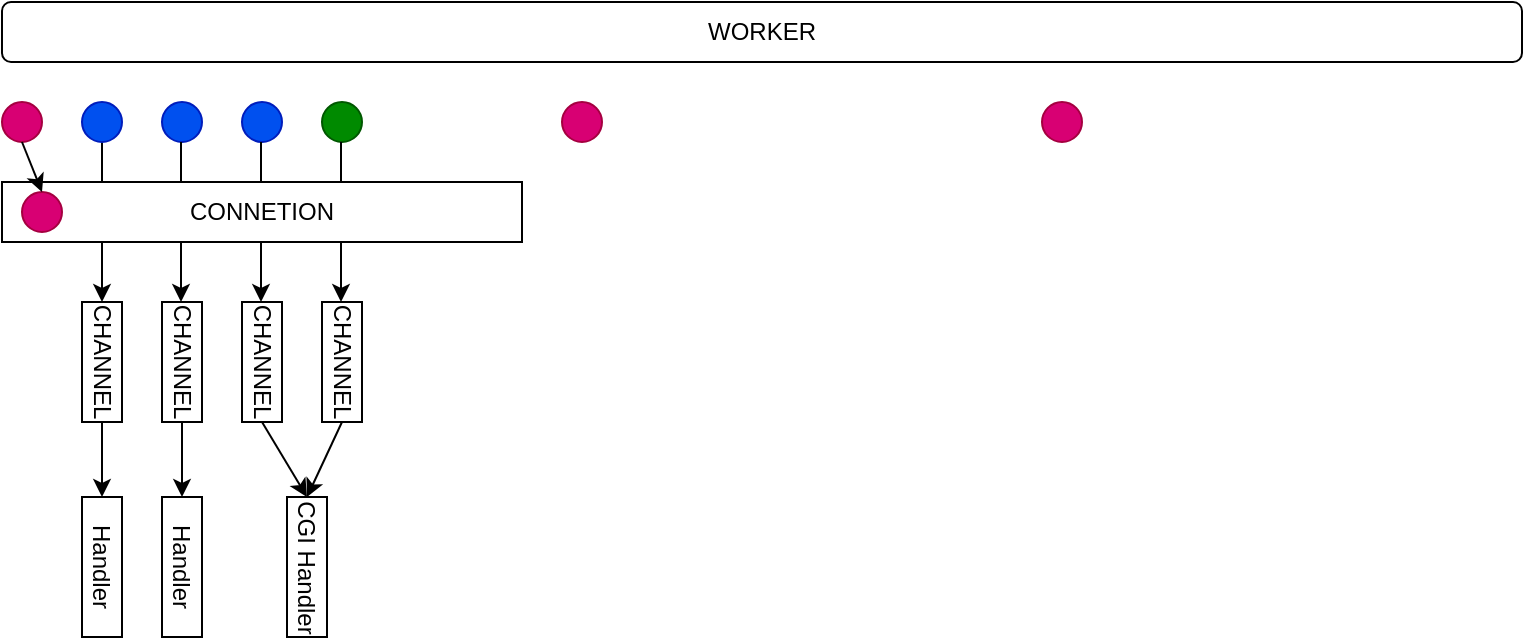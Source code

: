<mxfile>
    <diagram id="-nbEe4swfn6RfoR8AU9g" name="Page-1">
        <mxGraphModel dx="1838" dy="1108" grid="1" gridSize="10" guides="1" tooltips="1" connect="1" arrows="1" fold="1" page="1" pageScale="1" pageWidth="2000" pageHeight="2000" math="0" shadow="0">
            <root>
                <mxCell id="0"/>
                <mxCell id="1" parent="0"/>
                <mxCell id="6" value="WORKER" style="rounded=1;whiteSpace=wrap;html=1;" vertex="1" parent="1">
                    <mxGeometry x="550" y="50" width="760" height="30" as="geometry"/>
                </mxCell>
                <mxCell id="7" value="" style="ellipse;whiteSpace=wrap;html=1;aspect=fixed;fillColor=#d80073;fontColor=#ffffff;strokeColor=#A50040;" vertex="1" parent="1">
                    <mxGeometry x="550" y="100" width="20" height="20" as="geometry"/>
                </mxCell>
                <mxCell id="8" value="" style="ellipse;whiteSpace=wrap;html=1;aspect=fixed;fillColor=#d80073;fontColor=#ffffff;strokeColor=#A50040;" vertex="1" parent="1">
                    <mxGeometry x="1070" y="100" width="20" height="20" as="geometry"/>
                </mxCell>
                <mxCell id="10" value="" style="ellipse;whiteSpace=wrap;html=1;aspect=fixed;fillColor=#d80073;fontColor=#ffffff;strokeColor=#A50040;" vertex="1" parent="1">
                    <mxGeometry x="830" y="100" width="20" height="20" as="geometry"/>
                </mxCell>
                <mxCell id="26" value="" style="edgeStyle=none;html=1;" edge="1" parent="1" source="21">
                    <mxGeometry relative="1" as="geometry">
                        <mxPoint x="600" y="200" as="targetPoint"/>
                    </mxGeometry>
                </mxCell>
                <mxCell id="21" value="" style="ellipse;whiteSpace=wrap;html=1;aspect=fixed;fillColor=#0050ef;fontColor=#ffffff;strokeColor=#001DBC;" vertex="1" parent="1">
                    <mxGeometry x="590" y="100" width="20" height="20" as="geometry"/>
                </mxCell>
                <mxCell id="22" value="" style="ellipse;whiteSpace=wrap;html=1;aspect=fixed;fillColor=#0050ef;fontColor=#ffffff;strokeColor=#001DBC;" vertex="1" parent="1">
                    <mxGeometry x="630" y="100" width="20" height="20" as="geometry"/>
                </mxCell>
                <mxCell id="23" value="" style="ellipse;whiteSpace=wrap;html=1;aspect=fixed;fillColor=#0050ef;fontColor=#ffffff;strokeColor=#001DBC;" vertex="1" parent="1">
                    <mxGeometry x="670" y="100" width="20" height="20" as="geometry"/>
                </mxCell>
                <mxCell id="24" value="" style="ellipse;whiteSpace=wrap;html=1;aspect=fixed;fillColor=#008a00;fontColor=#ffffff;strokeColor=#005700;" vertex="1" parent="1">
                    <mxGeometry x="710" y="100" width="20" height="20" as="geometry"/>
                </mxCell>
                <mxCell id="27" value="" style="edgeStyle=none;html=1;" edge="1" parent="1">
                    <mxGeometry relative="1" as="geometry">
                        <mxPoint x="639.5" y="120" as="sourcePoint"/>
                        <mxPoint x="639.5" y="200" as="targetPoint"/>
                    </mxGeometry>
                </mxCell>
                <mxCell id="28" value="" style="edgeStyle=none;html=1;" edge="1" parent="1">
                    <mxGeometry relative="1" as="geometry">
                        <mxPoint x="679.5" y="120" as="sourcePoint"/>
                        <mxPoint x="679.5" y="200" as="targetPoint"/>
                    </mxGeometry>
                </mxCell>
                <mxCell id="29" value="" style="edgeStyle=none;html=1;" edge="1" parent="1">
                    <mxGeometry relative="1" as="geometry">
                        <mxPoint x="719.5" y="120" as="sourcePoint"/>
                        <mxPoint x="719.5" y="200" as="targetPoint"/>
                    </mxGeometry>
                </mxCell>
                <mxCell id="25" value="CONNETION" style="rounded=0;whiteSpace=wrap;html=1;" vertex="1" parent="1">
                    <mxGeometry x="550" y="140" width="260" height="30" as="geometry"/>
                </mxCell>
                <mxCell id="30" value="CGI Handler" style="rounded=0;whiteSpace=wrap;html=1;rotation=90;" vertex="1" parent="1">
                    <mxGeometry x="667.5" y="322.5" width="70" height="20" as="geometry"/>
                </mxCell>
                <mxCell id="38" style="edgeStyle=none;html=1;exitX=1;exitY=0.5;exitDx=0;exitDy=0;entryX=0;entryY=0.5;entryDx=0;entryDy=0;" edge="1" parent="1" source="32" target="30">
                    <mxGeometry relative="1" as="geometry"/>
                </mxCell>
                <mxCell id="32" value="CHANNEL" style="rounded=0;whiteSpace=wrap;html=1;rotation=90;" vertex="1" parent="1">
                    <mxGeometry x="690" y="220" width="60" height="20" as="geometry"/>
                </mxCell>
                <mxCell id="36" style="edgeStyle=none;html=1;exitX=1;exitY=0.5;exitDx=0;exitDy=0;entryX=0;entryY=0.5;entryDx=0;entryDy=0;" edge="1" parent="1" source="33" target="30">
                    <mxGeometry relative="1" as="geometry"/>
                </mxCell>
                <mxCell id="33" value="CHANNEL" style="rounded=0;whiteSpace=wrap;html=1;rotation=90;" vertex="1" parent="1">
                    <mxGeometry x="650" y="220" width="60" height="20" as="geometry"/>
                </mxCell>
                <mxCell id="44" value="" style="edgeStyle=none;html=1;entryX=0;entryY=0.5;entryDx=0;entryDy=0;" edge="1" parent="1" source="34" target="39">
                    <mxGeometry relative="1" as="geometry"/>
                </mxCell>
                <mxCell id="34" value="CHANNEL" style="rounded=0;whiteSpace=wrap;html=1;rotation=90;" vertex="1" parent="1">
                    <mxGeometry x="610" y="220" width="60" height="20" as="geometry"/>
                </mxCell>
                <mxCell id="42" value="" style="edgeStyle=none;html=1;" edge="1" parent="1" source="35" target="40">
                    <mxGeometry relative="1" as="geometry"/>
                </mxCell>
                <mxCell id="35" value="CHANNEL" style="rounded=0;whiteSpace=wrap;html=1;rotation=90;" vertex="1" parent="1">
                    <mxGeometry x="570" y="220" width="60" height="20" as="geometry"/>
                </mxCell>
                <mxCell id="39" value="Handler" style="rounded=0;whiteSpace=wrap;html=1;rotation=90;" vertex="1" parent="1">
                    <mxGeometry x="605" y="322.5" width="70" height="20" as="geometry"/>
                </mxCell>
                <mxCell id="40" value="Handler" style="rounded=0;whiteSpace=wrap;html=1;rotation=90;" vertex="1" parent="1">
                    <mxGeometry x="565" y="322.5" width="70" height="20" as="geometry"/>
                </mxCell>
                <mxCell id="46" value="" style="ellipse;whiteSpace=wrap;html=1;aspect=fixed;fillColor=#d80073;fontColor=#ffffff;strokeColor=#A50040;" vertex="1" parent="1">
                    <mxGeometry x="560" y="145" width="20" height="20" as="geometry"/>
                </mxCell>
                <mxCell id="48" style="edgeStyle=none;html=1;exitX=0.5;exitY=1;exitDx=0;exitDy=0;entryX=0.5;entryY=0;entryDx=0;entryDy=0;" edge="1" parent="1" source="7" target="46">
                    <mxGeometry relative="1" as="geometry"/>
                </mxCell>
            </root>
        </mxGraphModel>
    </diagram>
</mxfile>
